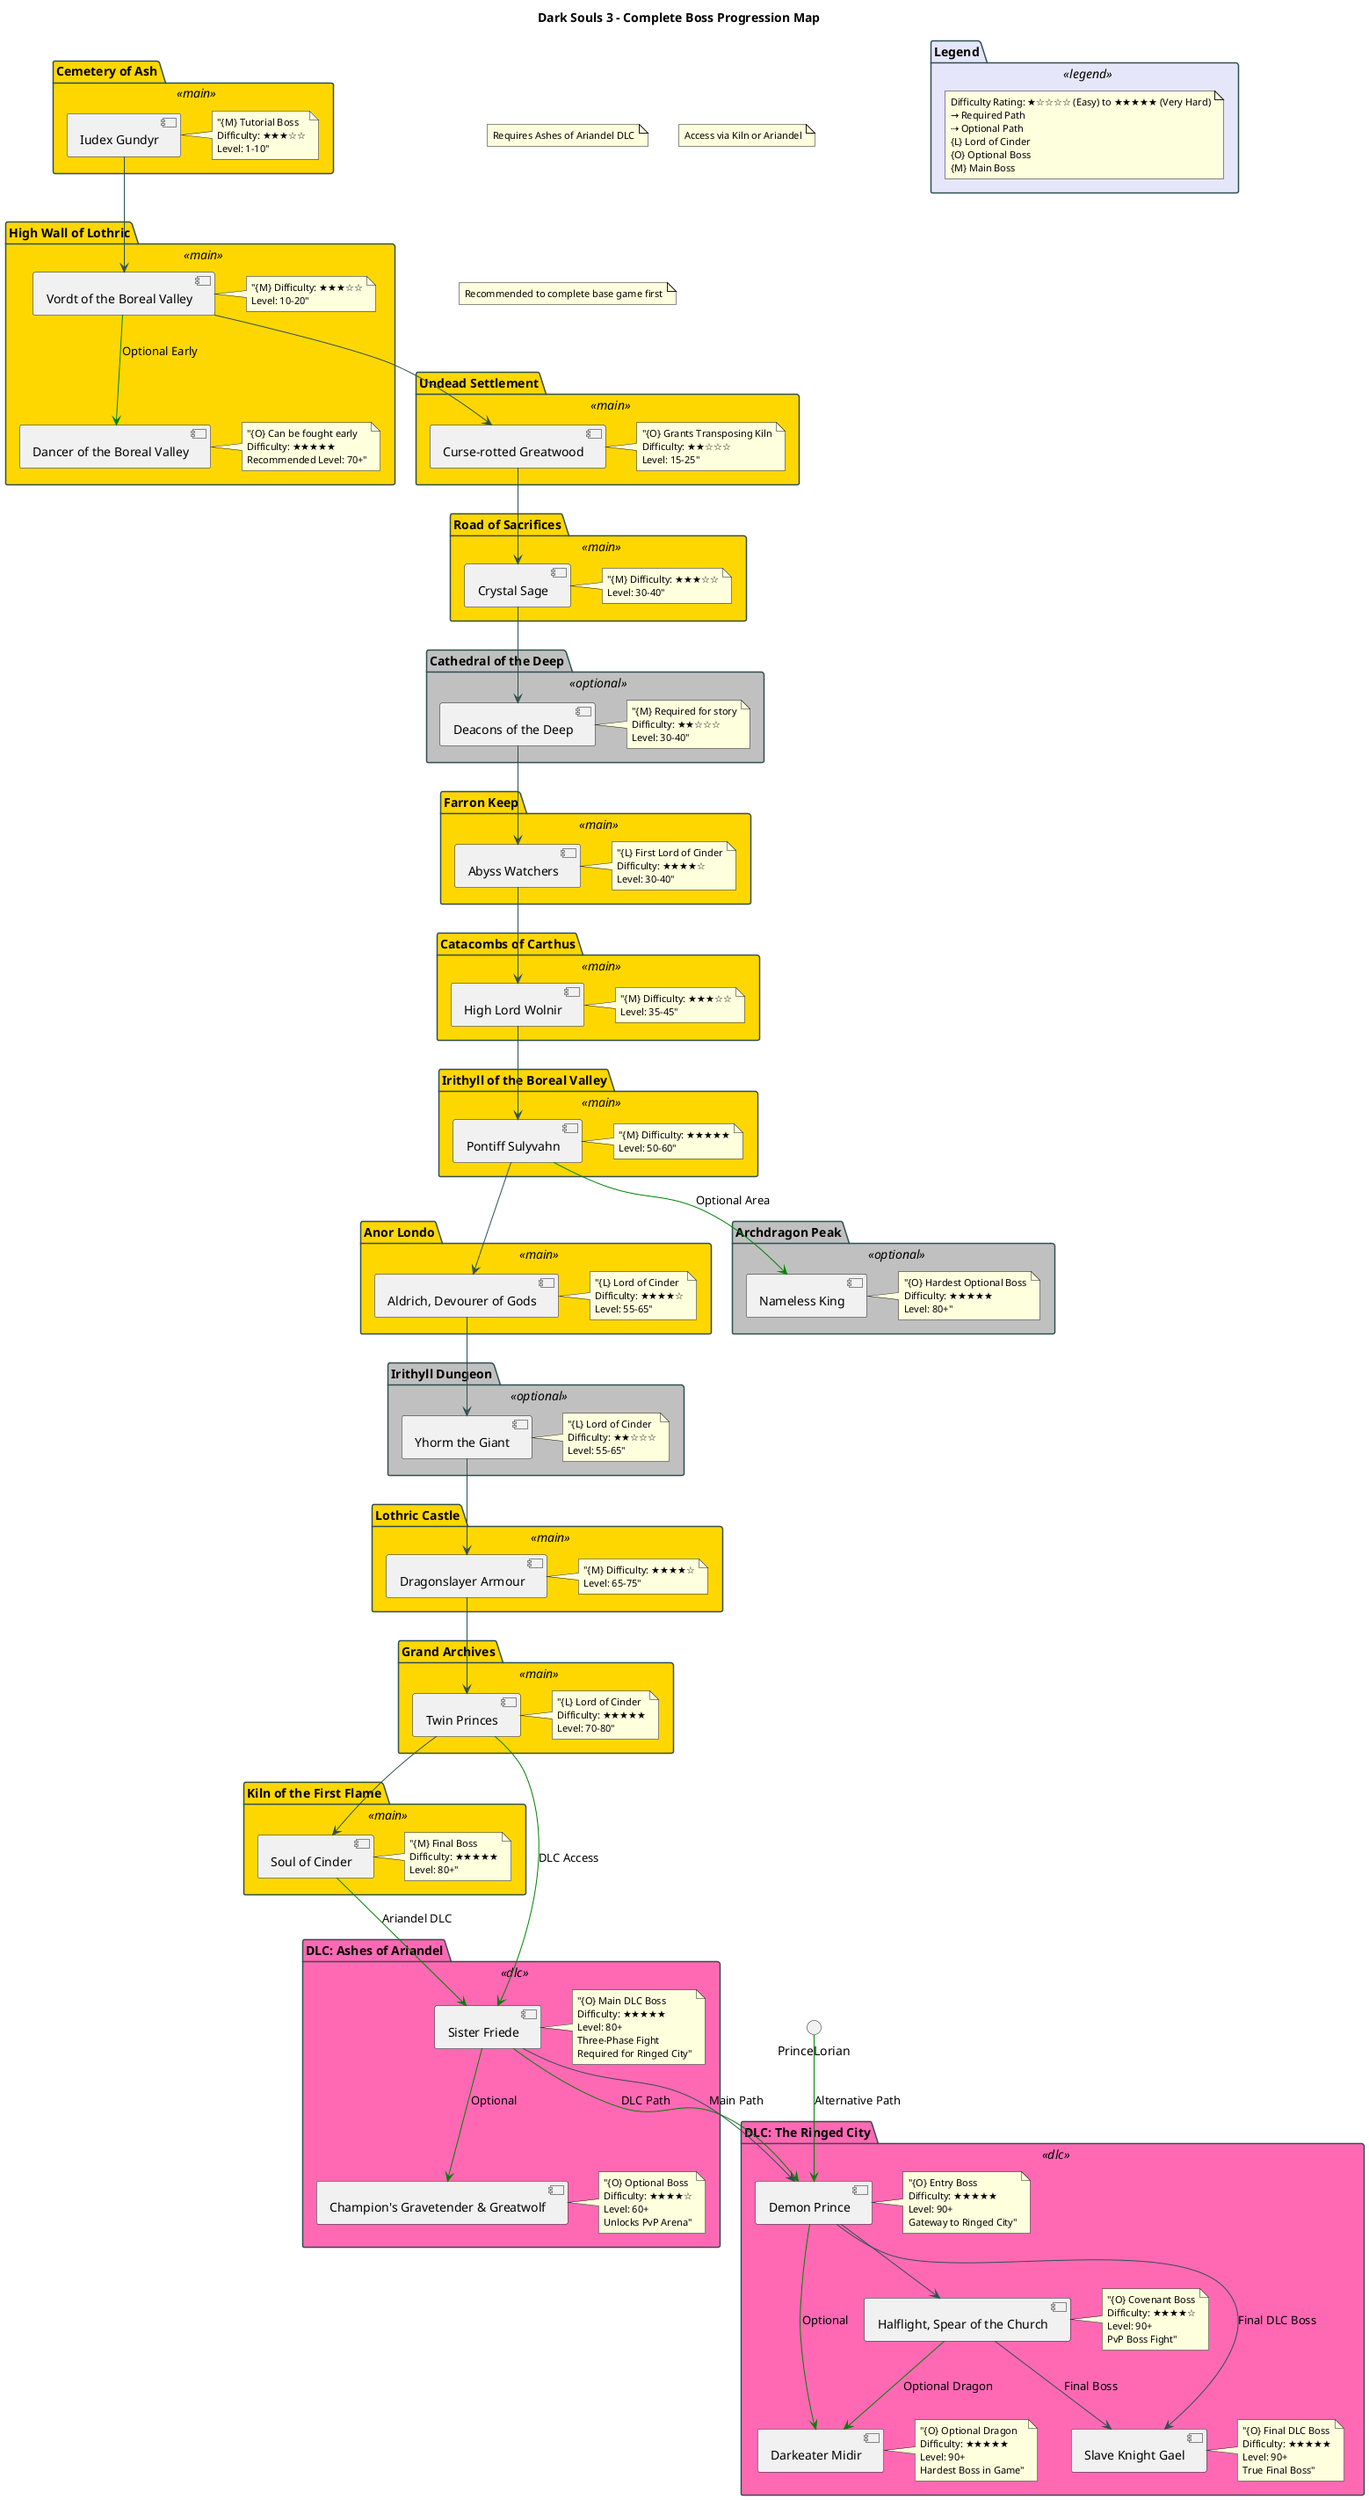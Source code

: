@startuml
!define MAIN_COLOR #FFD700
!define OPTIONAL_COLOR #C0C0C0
!define DLC_COLOR #FF69B4
!define LEGEND_COLOR #E6E6FA
!define DIFFICULTY_HIGH #FF0000
!define DIFFICULTY_MEDIUM #FFA500
!define DIFFICULTY_LOW #008000

skinparam {
    PackageBackgroundColor<<main>> MAIN_COLOR
    PackageBackgroundColor<<optional>> OPTIONAL_COLOR
    PackageBackgroundColor<<dlc>> DLC_COLOR
    PackageBackgroundColor<<legend>> LEGEND_COLOR
    ArrowColor #2F4F4F
    PackageBorderColor #2F4F4F
    NodeFontSize 12
    NoteFontSize 11
}

title Dark Souls 3 - Complete Boss Progression Map

package "Legend" <<legend>> {
    note as N1
        Difficulty Rating: ★☆☆☆☆ (Easy) to ★★★★★ (Very Hard)
        → Required Path
        ⇢ Optional Path
        {L} Lord of Cinder
        {O} Optional Boss
        {M} Main Boss
    end note
}

package "Cemetery of Ash" <<main>> {
    [Iudex Gundyr] as Gundyr
    note right: "{M} Tutorial Boss\nDifficulty: ★★★☆☆\nLevel: 1-10"
}

package "High Wall of Lothric" <<main>> {
    [Vordt of the Boreal Valley] as Vordt
    note right: "{M} Difficulty: ★★★☆☆\nLevel: 10-20"
    
    [Dancer of the Boreal Valley] as Dancer
    note right: "{O} Can be fought early\nDifficulty: ★★★★★\nRecommended Level: 70+"
}

package "Undead Settlement" <<main>> {
    [Curse-rotted Greatwood] as Greatwood
    note right: "{O} Grants Transposing Kiln\nDifficulty: ★★☆☆☆\nLevel: 15-25"
}

package "Road of Sacrifices" <<main>> {
    [Crystal Sage] as Sage
    note right: "{M} Difficulty: ★★★☆☆\nLevel: 30-40"
}

package "Cathedral of the Deep" <<optional>> {
    [Deacons of the Deep] as Deacons
    note right: "{M} Required for story\nDifficulty: ★★☆☆☆\nLevel: 30-40"
}

package "Farron Keep" <<main>> {
    [Abyss Watchers] as Watchers
    note right: "{L} First Lord of Cinder\nDifficulty: ★★★★☆\nLevel: 30-40"
}

package "Catacombs of Carthus" <<main>> {
    [High Lord Wolnir] as Wolnir
    note right: "{M} Difficulty: ★★★☆☆\nLevel: 35-45"
}

package "Irithyll of the Boreal Valley" <<main>> {
    [Pontiff Sulyvahn] as Pontiff
    note right: "{M} Difficulty: ★★★★★\nLevel: 50-60"
}

package "Anor Londo" <<main>> {
    [Aldrich, Devourer of Gods] as Aldrich
    note right: "{L} Lord of Cinder\nDifficulty: ★★★★☆\nLevel: 55-65"
}

package "Irithyll Dungeon" <<optional>> {
    [Yhorm the Giant] as Yhorm
    note right: "{L} Lord of Cinder\nDifficulty: ★★☆☆☆\nLevel: 55-65"
}

package "Lothric Castle" <<main>> {
    [Dragonslayer Armour] as Armour
    note right: "{M} Difficulty: ★★★★☆\nLevel: 65-75"
}

package "Grand Archives" <<main>> {
    [Twin Princes] as Princes
    note right: "{L} Lord of Cinder\nDifficulty: ★★★★★\nLevel: 70-80"
}

package "Archdragon Peak" <<optional>> {
    [Nameless King] as Nameless
    note right: "{O} Hardest Optional Boss\nDifficulty: ★★★★★\nLevel: 80+"
}

package "Kiln of the First Flame" <<main>> {
    [Soul of Cinder] as SoulOfCinder
    note right: "{M} Final Boss\nDifficulty: ★★★★★\nLevel: 80+"
}

package "DLC: Ashes of Ariandel" <<dlc>> {
    [Champion's Gravetender & Greatwolf] as Gravetender
    note right: "{O} Optional Boss\nDifficulty: ★★★★☆\nLevel: 60+\nUnlocks PvP Arena"
    
    [Sister Friede] as Friede
    note right: "{O} Main DLC Boss\nDifficulty: ★★★★★\nLevel: 80+\nThree-Phase Fight\nRequired for Ringed City"
}

package "DLC: The Ringed City" <<dlc>> {
    [Demon Prince] as DemonPrince
    note right: "{O} Entry Boss\nDifficulty: ★★★★★\nLevel: 90+\nGateway to Ringed City"
    
    [Halflight, Spear of the Church] as Halflight
    note right: "{O} Covenant Boss\nDifficulty: ★★★★☆\nLevel: 90+\nPvP Boss Fight"
    
    [Darkeater Midir] as Midir
    note right: "{O} Optional Dragon\nDifficulty: ★★★★★\nLevel: 90+\nHardest Boss in Game"
    
    [Slave Knight Gael] as Gael
    note right: "{O} Final DLC Boss\nDifficulty: ★★★★★\nLevel: 90+\nTrue Final Boss"
}

' Main Story Progression
Gundyr --> Vordt
Vordt --> Greatwood
Greatwood --> Sage
Sage --> Deacons
Deacons --> Watchers
Watchers --> Wolnir
Wolnir --> Pontiff
Pontiff --> Aldrich
Aldrich --> Yhorm
Yhorm --> Armour
Armour --> Princes
Princes --> SoulOfCinder

' Optional Paths
Vordt -[#green]-> Dancer : "Optional Early"
Pontiff -[#green]-> Nameless : "Optional Area"
Princes -[#green]-> Friede : "DLC Access"
Friede -[#green]-> DemonPrince : "DLC Path"
DemonPrince -[#green]-> Midir : "Optional"
DemonPrince --> Gael : "Final DLC Boss"

' DLC Access and Progression
SoulOfCinder -[#green]-> Friede : "Ariandel DLC"
Friede -[#green]-> Gravetender : "Optional"

' Ringed City Access
Friede --> DemonPrince : "Main Path"
PrinceLorian -[#green]-> DemonPrince : "Alternative Path"
DemonPrince --> Halflight
Halflight --> Gael : "Final Boss"
Halflight -[#green]-> Midir : "Optional Dragon"

' Additional DLC Notes
note "Requires Ashes of Ariandel DLC" as N2
note "Access via Kiln or Ariandel" as N3
note "Recommended to complete base game first" as N4

@enduml

